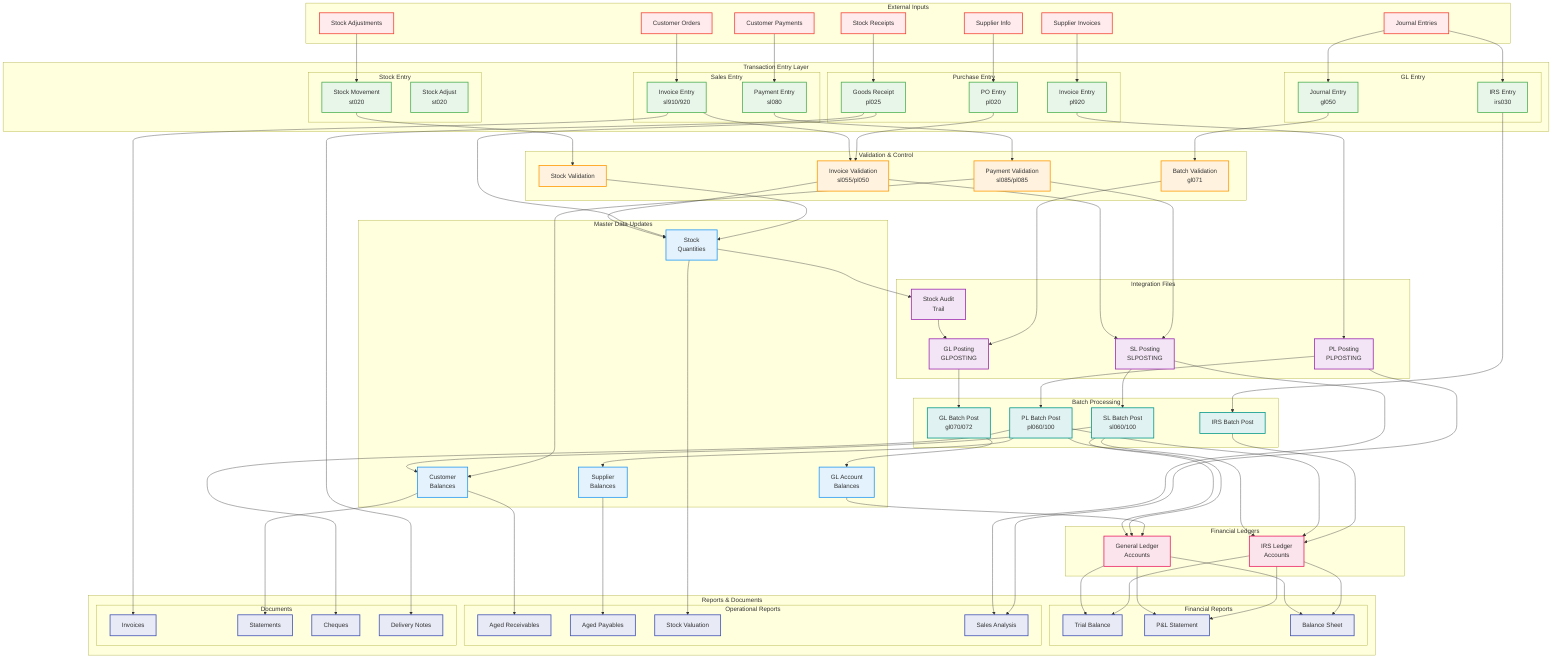 %% ACAS Complete Data Flow Diagram
%% Shows how data moves through the system from entry to reporting

flowchart TB
    %% External Inputs
    subgraph "External Inputs"
        CO[Customer Orders]
        CP[Customer Payments]
        SI[Supplier Invoices]
        SP[Supplier Info]
        SR[Stock Receipts]
        SA[Stock Adjustments]
        JE[Journal Entries]
    end
    
    %% Transaction Entry
    subgraph "Transaction Entry Layer"
        subgraph "Sales Entry"
            IE[Invoice Entry<br/>sl910/920]
            PE[Payment Entry<br/>sl080]
        end
        
        subgraph "Purchase Entry"
            POE[PO Entry<br/>pl020]
            GR[Goods Receipt<br/>pl025]
            PIE[Invoice Entry<br/>pl920]
        end
        
        subgraph "Stock Entry"
            SM[Stock Movement<br/>st020]
            SAJ[Stock Adjust<br/>st020]
        end
        
        subgraph "GL Entry"
            JEE[Journal Entry<br/>gl050]
            IRSE[IRS Entry<br/>irs030]
        end
    end
    
    %% Validation Layer
    subgraph "Validation & Control"
        IVL[Invoice Validation<br/>sl055/pl050]
        PVL[Payment Validation<br/>sl085/pl085]
        BVL[Batch Validation<br/>gl071]
        SVL[Stock Validation]
    end
    
    %% Master Data Updates
    subgraph "Master Data Updates"
        CU[Customer<br/>Balances]
        SU[Supplier<br/>Balances]
        STU[Stock<br/>Quantities]
        GLU[GL Account<br/>Balances]
    end
    
    %% Posting Files
    subgraph "Integration Files"
        SLP[SL Posting<br/>SLPOSTING]
        PLP[PL Posting<br/>PLPOSTING]
        GLP[GL Posting<br/>GLPOSTING]
        AUDIT[Stock Audit<br/>Trail]
    end
    
    %% Batch Processing
    subgraph "Batch Processing"
        SLBP[SL Batch Post<br/>sl060/100]
        PLBP[PL Batch Post<br/>pl060/100]
        GLBP[GL Batch Post<br/>gl070/072]
        IRSBP[IRS Batch Post]
    end
    
    %% Financial Updates
    subgraph "Financial Ledgers"
        GL[General Ledger<br/>Accounts]
        IRS[IRS Ledger<br/>Accounts]
    end
    
    %% Reporting Layer
    subgraph "Reports & Documents"
        subgraph "Financial Reports"
            TB[Trial Balance]
            PNL[P&L Statement]
            BS[Balance Sheet]
        end
        
        subgraph "Operational Reports"
            AR[Aged Receivables]
            AP[Aged Payables]
            SV[Stock Valuation]
            SA_REP[Sales Analysis]
        end
        
        subgraph "Documents"
            INV[Invoices]
            STM[Statements]
            CHK[Cheques]
            DN[Delivery Notes]
        end
    end
    
    %% Data Flows
    
    %% Sales Flow
    CO --> IE
    IE --> IVL
    IVL --> SLP
    IVL --> STU
    SLP --> SLBP
    SLBP --> CU
    SLBP --> GL
    SLBP --> IRS
    
    CP --> PE
    PE --> PVL
    PVL --> CU
    PVL --> SLP
    
    %% Purchase Flow
    SP --> POE
    POE --> IVL
    SR --> GR
    GR --> STU
    SI --> PIE
    PIE --> PLP
    PLP --> PLBP
    PLBP --> SU
    PLBP --> GL
    PLBP --> IRS
    
    %% Stock Flow
    SA --> SM
    SM --> SVL
    SVL --> STU
    STU --> AUDIT
    AUDIT --> GLP
    
    %% GL Flow
    JE --> JEE
    JEE --> BVL
    BVL --> GLP
    GLP --> GLBP
    GLBP --> GLU
    GLU --> GL
    
    %% IRS Alternative
    JE --> IRSE
    IRSE --> IRSBP
    IRSBP --> IRS
    
    %% Report Generation
    GL --> TB
    GL --> PNL
    GL --> BS
    
    IRS --> TB
    IRS --> PNL
    IRS --> BS
    
    CU --> AR
    CU --> STM
    SU --> AP
    STU --> SV
    
    IE --> INV
    GR --> DN
    PLBP --> CHK
    
    SLP --> SA_REP
    PLP --> SA_REP
    
    %% Styling
    classDef external fill:#ffebee,stroke:#f44336,stroke-width:2px
    classDef entry fill:#e8f5e9,stroke:#4caf50,stroke-width:2px
    classDef validation fill:#fff3e0,stroke:#ff9800,stroke-width:2px
    classDef master fill:#e3f2fd,stroke:#2196f3,stroke-width:2px
    classDef integration fill:#f3e5f5,stroke:#9c27b0,stroke-width:2px
    classDef batch fill:#e0f2f1,stroke:#009688,stroke-width:2px
    classDef ledger fill:#fce4ec,stroke:#e91e63,stroke-width:2px
    classDef report fill:#e8eaf6,stroke:#3f51b5,stroke-width:2px
    
    class CO,CP,SI,SP,SR,SA,JE external
    class IE,PE,POE,GR,PIE,SM,SAJ,JEE,IRSE entry
    class IVL,PVL,BVL,SVL validation
    class CU,SU,STU,GLU master
    class SLP,PLP,GLP,AUDIT integration
    class SLBP,PLBP,GLBP,IRSBP batch
    class GL,IRS ledger
    class TB,PNL,BS,AR,AP,SV,SA_REP,INV,STM,CHK,DN report